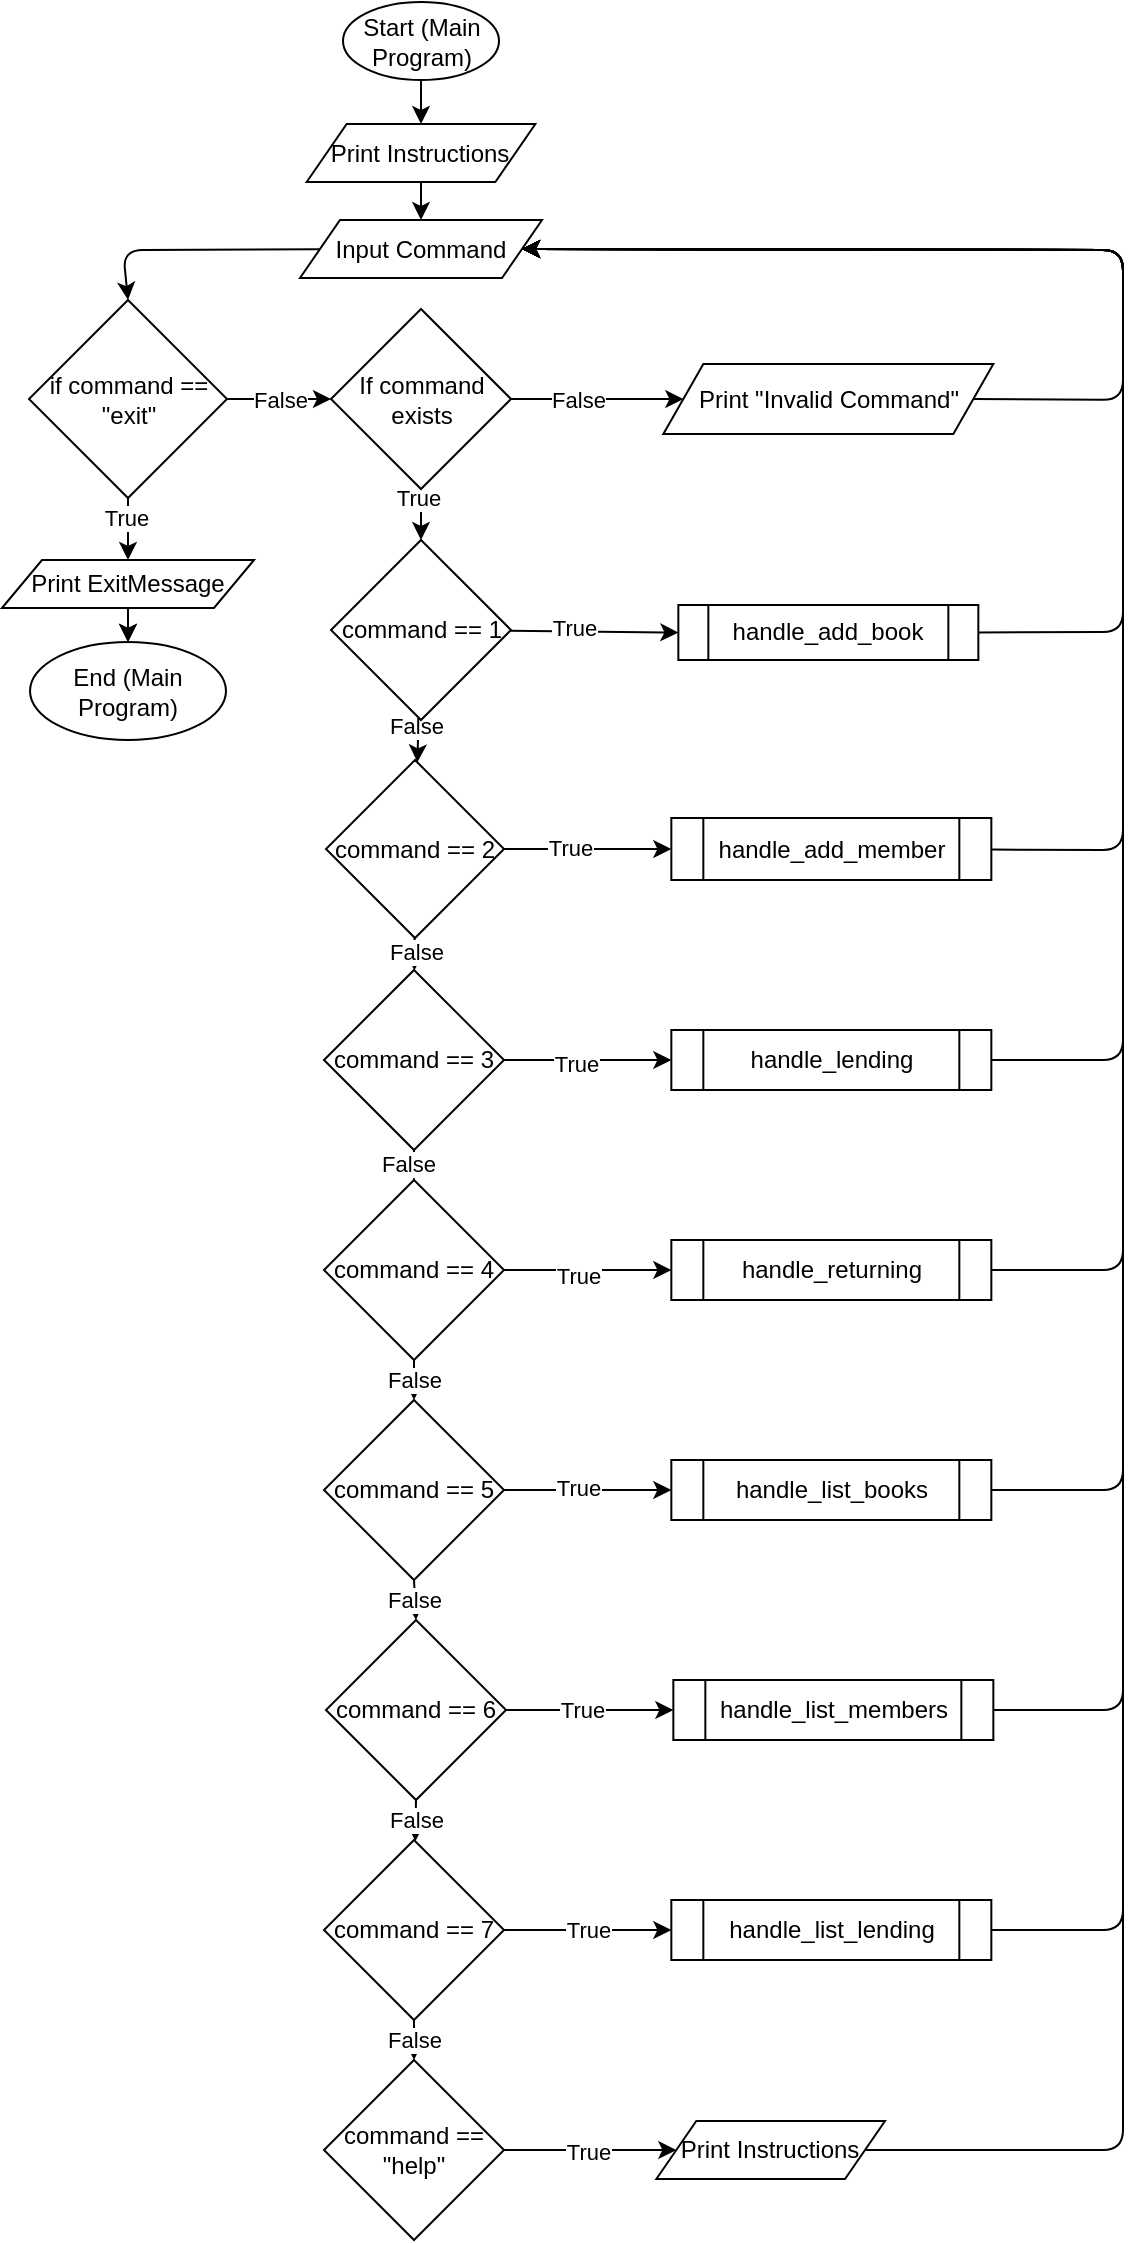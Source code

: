 <mxfile>
    <diagram id="BRqsOvJl9MOhVWcLGG0T" name="main-program">
        <mxGraphModel dx="2318" dy="2393" grid="1" gridSize="10" guides="1" tooltips="1" connect="1" arrows="1" fold="1" page="1" pageScale="1" pageWidth="827" pageHeight="1169" math="0" shadow="0">
            <root>
                <mxCell id="0"/>
                <mxCell id="1" parent="0"/>
                <mxCell id="49" style="edgeStyle=none;html=1;entryX=1;entryY=0.5;entryDx=0;entryDy=0;exitX=1;exitY=0.5;exitDx=0;exitDy=0;" edge="1" parent="1" source="2" target="6">
                    <mxGeometry relative="1" as="geometry">
                        <Array as="points">
                            <mxPoint x="-133.5" y="-829"/>
                            <mxPoint x="-133.5" y="-1020"/>
                        </Array>
                    </mxGeometry>
                </mxCell>
                <mxCell id="2" value="handle_add_book" style="shape=process;whiteSpace=wrap;html=1;backgroundOutline=1;" vertex="1" parent="1">
                    <mxGeometry x="-355.83" y="-842.5" width="150" height="27.5" as="geometry"/>
                </mxCell>
                <mxCell id="12" style="edgeStyle=none;html=1;" edge="1" parent="1" source="4" target="5">
                    <mxGeometry relative="1" as="geometry"/>
                </mxCell>
                <mxCell id="4" value="Start (Main Program)" style="ellipse;whiteSpace=wrap;html=1;" vertex="1" parent="1">
                    <mxGeometry x="-523.5" y="-1144" width="78" height="39" as="geometry"/>
                </mxCell>
                <mxCell id="13" style="edgeStyle=none;html=1;entryX=0.5;entryY=0;entryDx=0;entryDy=0;" edge="1" parent="1" source="5" target="6">
                    <mxGeometry relative="1" as="geometry"/>
                </mxCell>
                <mxCell id="5" value="Print Instructions" style="shape=parallelogram;perimeter=parallelogramPerimeter;whiteSpace=wrap;html=1;fixedSize=1;" vertex="1" parent="1">
                    <mxGeometry x="-541.66" y="-1083" width="114.33" height="29" as="geometry"/>
                </mxCell>
                <mxCell id="14" style="edgeStyle=none;html=1;entryX=0.5;entryY=0;entryDx=0;entryDy=0;" edge="1" parent="1" source="6" target="7">
                    <mxGeometry relative="1" as="geometry">
                        <Array as="points">
                            <mxPoint x="-633.5" y="-1020"/>
                        </Array>
                    </mxGeometry>
                </mxCell>
                <mxCell id="6" value="Input Command" style="shape=parallelogram;perimeter=parallelogramPerimeter;whiteSpace=wrap;html=1;fixedSize=1;" vertex="1" parent="1">
                    <mxGeometry x="-545" y="-1035" width="121" height="29" as="geometry"/>
                </mxCell>
                <mxCell id="15" value="&lt;span style=&quot;color: rgb(0, 0, 0);&quot;&gt;False&lt;/span&gt;" style="edgeStyle=none;html=1;entryX=0;entryY=0.5;entryDx=0;entryDy=0;" edge="1" parent="1" source="7" target="10">
                    <mxGeometry relative="1" as="geometry"/>
                </mxCell>
                <mxCell id="44" style="edgeStyle=none;html=1;" edge="1" parent="1" source="7" target="9">
                    <mxGeometry relative="1" as="geometry"/>
                </mxCell>
                <mxCell id="84" value="True" style="edgeLabel;html=1;align=center;verticalAlign=middle;resizable=0;points=[];" vertex="1" connectable="0" parent="44">
                    <mxGeometry x="-0.396" y="-1" relative="1" as="geometry">
                        <mxPoint as="offset"/>
                    </mxGeometry>
                </mxCell>
                <mxCell id="7" value="if command == &quot;exit&quot;" style="rhombus;whiteSpace=wrap;html=1;" vertex="1" parent="1">
                    <mxGeometry x="-680.5" y="-995" width="99" height="99" as="geometry"/>
                </mxCell>
                <mxCell id="8" value="End (Main Program)" style="ellipse;whiteSpace=wrap;html=1;" vertex="1" parent="1">
                    <mxGeometry x="-680" y="-824" width="98" height="49" as="geometry"/>
                </mxCell>
                <mxCell id="17" style="edgeStyle=none;html=1;entryX=0.5;entryY=0;entryDx=0;entryDy=0;" edge="1" parent="1" source="9" target="8">
                    <mxGeometry relative="1" as="geometry"/>
                </mxCell>
                <mxCell id="43" value="" style="edgeStyle=none;html=1;" edge="1" parent="1" source="9" target="8">
                    <mxGeometry relative="1" as="geometry"/>
                </mxCell>
                <mxCell id="9" value="Print ExitMessage" style="shape=parallelogram;perimeter=parallelogramPerimeter;whiteSpace=wrap;html=1;fixedSize=1;" vertex="1" parent="1">
                    <mxGeometry x="-694" y="-865" width="126" height="24" as="geometry"/>
                </mxCell>
                <mxCell id="18" style="edgeStyle=none;html=1;entryX=0;entryY=0.5;entryDx=0;entryDy=0;" edge="1" parent="1" source="10" target="11">
                    <mxGeometry relative="1" as="geometry"/>
                </mxCell>
                <mxCell id="70" value="False" style="edgeLabel;html=1;align=center;verticalAlign=middle;resizable=0;points=[];" vertex="1" connectable="0" parent="18">
                    <mxGeometry x="-0.237" relative="1" as="geometry">
                        <mxPoint as="offset"/>
                    </mxGeometry>
                </mxCell>
                <mxCell id="21" value="" style="edgeStyle=none;html=1;" edge="1" parent="1" source="10" target="20">
                    <mxGeometry relative="1" as="geometry"/>
                </mxCell>
                <mxCell id="71" value="True" style="edgeLabel;html=1;align=center;verticalAlign=middle;resizable=0;points=[];" vertex="1" connectable="0" parent="21">
                    <mxGeometry x="0.128" y="2" relative="1" as="geometry">
                        <mxPoint x="-4" y="-10" as="offset"/>
                    </mxGeometry>
                </mxCell>
                <mxCell id="10" value="If command exists" style="rhombus;whiteSpace=wrap;html=1;" vertex="1" parent="1">
                    <mxGeometry x="-529.5" y="-990.5" width="90" height="90" as="geometry"/>
                </mxCell>
                <mxCell id="48" style="edgeStyle=none;html=1;entryX=1;entryY=0.5;entryDx=0;entryDy=0;exitX=1;exitY=0.5;exitDx=0;exitDy=0;" edge="1" parent="1" source="11" target="6">
                    <mxGeometry relative="1" as="geometry">
                        <Array as="points">
                            <mxPoint x="-133.5" y="-945"/>
                            <mxPoint x="-133.5" y="-1020"/>
                        </Array>
                    </mxGeometry>
                </mxCell>
                <mxCell id="11" value="Print &quot;Invalid Command&quot;" style="shape=parallelogram;perimeter=parallelogramPerimeter;whiteSpace=wrap;html=1;fixedSize=1;" vertex="1" parent="1">
                    <mxGeometry x="-363.33" y="-963" width="165" height="35" as="geometry"/>
                </mxCell>
                <mxCell id="22" style="edgeStyle=none;html=1;entryX=0;entryY=0.5;entryDx=0;entryDy=0;" edge="1" parent="1" source="20" target="2">
                    <mxGeometry relative="1" as="geometry"/>
                </mxCell>
                <mxCell id="74" value="True" style="edgeLabel;html=1;align=center;verticalAlign=middle;resizable=0;points=[];" vertex="1" connectable="0" parent="22">
                    <mxGeometry x="-0.254" y="2" relative="1" as="geometry">
                        <mxPoint as="offset"/>
                    </mxGeometry>
                </mxCell>
                <mxCell id="25" value="" style="edgeStyle=none;html=1;" edge="1" parent="1" source="20" target="24">
                    <mxGeometry relative="1" as="geometry"/>
                </mxCell>
                <mxCell id="81" value="False" style="edgeLabel;html=1;align=center;verticalAlign=middle;resizable=0;points=[];" vertex="1" connectable="0" parent="25">
                    <mxGeometry x="-0.663" y="-1" relative="1" as="geometry">
                        <mxPoint as="offset"/>
                    </mxGeometry>
                </mxCell>
                <mxCell id="20" value="command == 1" style="rhombus;whiteSpace=wrap;html=1;" vertex="1" parent="1">
                    <mxGeometry x="-529.5" y="-875" width="90" height="90" as="geometry"/>
                </mxCell>
                <mxCell id="aW_VA_bcLXmK-q8SeZW4-38" value="" style="edgeStyle=none;html=1;" edge="1" parent="1" source="24" target="aW_VA_bcLXmK-q8SeZW4-37">
                    <mxGeometry relative="1" as="geometry"/>
                </mxCell>
                <mxCell id="82" value="&lt;span style=&quot;color: rgb(0, 0, 0);&quot;&gt;False&lt;/span&gt;" style="edgeLabel;html=1;align=center;verticalAlign=middle;resizable=0;points=[];" vertex="1" connectable="0" parent="aW_VA_bcLXmK-q8SeZW4-38">
                    <mxGeometry x="-0.168" relative="1" as="geometry">
                        <mxPoint as="offset"/>
                    </mxGeometry>
                </mxCell>
                <mxCell id="aW_VA_bcLXmK-q8SeZW4-44" style="edgeStyle=none;html=1;entryX=0;entryY=0.5;entryDx=0;entryDy=0;" edge="1" parent="1" source="24" target="aW_VA_bcLXmK-q8SeZW4-40">
                    <mxGeometry relative="1" as="geometry"/>
                </mxCell>
                <mxCell id="75" value="&lt;span style=&quot;color: rgb(0, 0, 0);&quot;&gt;True&lt;/span&gt;" style="edgeLabel;html=1;align=center;verticalAlign=middle;resizable=0;points=[];" vertex="1" connectable="0" parent="aW_VA_bcLXmK-q8SeZW4-44">
                    <mxGeometry x="-0.215" y="1" relative="1" as="geometry">
                        <mxPoint as="offset"/>
                    </mxGeometry>
                </mxCell>
                <mxCell id="24" value="command == 2" style="rhombus;whiteSpace=wrap;html=1;" vertex="1" parent="1">
                    <mxGeometry x="-532" y="-765" width="89" height="89" as="geometry"/>
                </mxCell>
                <mxCell id="aW_VA_bcLXmK-q8SeZW4-46" style="edgeStyle=none;html=1;entryX=0;entryY=0.5;entryDx=0;entryDy=0;" edge="1" parent="1" source="aW_VA_bcLXmK-q8SeZW4-37" target="aW_VA_bcLXmK-q8SeZW4-42">
                    <mxGeometry relative="1" as="geometry"/>
                </mxCell>
                <mxCell id="76" value="&lt;span style=&quot;color: rgb(0, 0, 0);&quot;&gt;True&lt;/span&gt;" style="edgeLabel;html=1;align=center;verticalAlign=middle;resizable=0;points=[];" vertex="1" connectable="0" parent="aW_VA_bcLXmK-q8SeZW4-46">
                    <mxGeometry x="-0.146" y="-2" relative="1" as="geometry">
                        <mxPoint as="offset"/>
                    </mxGeometry>
                </mxCell>
                <mxCell id="65" style="edgeStyle=none;html=1;exitX=0.5;exitY=1;exitDx=0;exitDy=0;entryX=0.5;entryY=0;entryDx=0;entryDy=0;" edge="1" parent="1" source="aW_VA_bcLXmK-q8SeZW4-37" target="35">
                    <mxGeometry relative="1" as="geometry"/>
                </mxCell>
                <mxCell id="83" value="&lt;span style=&quot;color: rgb(0, 0, 0);&quot;&gt;False&lt;/span&gt;" style="edgeLabel;html=1;align=center;verticalAlign=middle;resizable=0;points=[];" vertex="1" connectable="0" parent="65">
                    <mxGeometry x="-0.156" y="-3" relative="1" as="geometry">
                        <mxPoint as="offset"/>
                    </mxGeometry>
                </mxCell>
                <mxCell id="aW_VA_bcLXmK-q8SeZW4-37" value="command == 3" style="rhombus;whiteSpace=wrap;html=1;" vertex="1" parent="1">
                    <mxGeometry x="-533" y="-660" width="90" height="90" as="geometry"/>
                </mxCell>
                <mxCell id="50" style="edgeStyle=none;html=1;entryX=1;entryY=0.5;entryDx=0;entryDy=0;" edge="1" parent="1" source="aW_VA_bcLXmK-q8SeZW4-40" target="6">
                    <mxGeometry relative="1" as="geometry">
                        <Array as="points">
                            <mxPoint x="-133.5" y="-720"/>
                            <mxPoint x="-133.5" y="-1020"/>
                        </Array>
                    </mxGeometry>
                </mxCell>
                <mxCell id="aW_VA_bcLXmK-q8SeZW4-40" value="handle_add_member" style="shape=process;whiteSpace=wrap;html=1;backgroundOutline=1;" vertex="1" parent="1">
                    <mxGeometry x="-359.33" y="-736" width="160" height="31" as="geometry"/>
                </mxCell>
                <mxCell id="51" style="edgeStyle=none;html=1;entryX=1;entryY=0.5;entryDx=0;entryDy=0;" edge="1" parent="1" source="aW_VA_bcLXmK-q8SeZW4-42" target="6">
                    <mxGeometry relative="1" as="geometry">
                        <Array as="points">
                            <mxPoint x="-133.5" y="-615"/>
                            <mxPoint x="-133.5" y="-1020"/>
                        </Array>
                    </mxGeometry>
                </mxCell>
                <mxCell id="aW_VA_bcLXmK-q8SeZW4-42" value="handle_lending" style="shape=process;whiteSpace=wrap;html=1;backgroundOutline=1;" vertex="1" parent="1">
                    <mxGeometry x="-359.33" y="-630" width="160" height="30" as="geometry"/>
                </mxCell>
                <mxCell id="64" style="edgeStyle=none;html=1;entryX=0;entryY=0.5;entryDx=0;entryDy=0;" edge="1" parent="1" source="35" target="36">
                    <mxGeometry relative="1" as="geometry"/>
                </mxCell>
                <mxCell id="77" value="&lt;span style=&quot;color: rgb(0, 0, 0);&quot;&gt;True&lt;/span&gt;" style="edgeLabel;html=1;align=center;verticalAlign=middle;resizable=0;points=[];" vertex="1" connectable="0" parent="64">
                    <mxGeometry x="-0.123" y="-3" relative="1" as="geometry">
                        <mxPoint as="offset"/>
                    </mxGeometry>
                </mxCell>
                <mxCell id="66" value="&lt;span style=&quot;color: rgb(0, 0, 0);&quot;&gt;False&lt;/span&gt;" style="edgeStyle=none;html=1;exitX=0.5;exitY=1;exitDx=0;exitDy=0;" edge="1" parent="1" source="35" target="37">
                    <mxGeometry relative="1" as="geometry"/>
                </mxCell>
                <mxCell id="35" value="command == 4" style="rhombus;whiteSpace=wrap;html=1;" vertex="1" parent="1">
                    <mxGeometry x="-533" y="-555" width="90" height="90" as="geometry"/>
                </mxCell>
                <mxCell id="52" style="edgeStyle=none;html=1;entryX=1;entryY=0.5;entryDx=0;entryDy=0;" edge="1" parent="1" source="36" target="6">
                    <mxGeometry relative="1" as="geometry">
                        <Array as="points">
                            <mxPoint x="-133.5" y="-510"/>
                            <mxPoint x="-133.5" y="-1020"/>
                        </Array>
                    </mxGeometry>
                </mxCell>
                <mxCell id="36" value="handle_returning" style="shape=process;whiteSpace=wrap;html=1;backgroundOutline=1;" vertex="1" parent="1">
                    <mxGeometry x="-359.33" y="-525" width="160" height="30" as="geometry"/>
                </mxCell>
                <mxCell id="63" style="edgeStyle=none;html=1;" edge="1" parent="1" source="37" target="38">
                    <mxGeometry relative="1" as="geometry"/>
                </mxCell>
                <mxCell id="78" value="&lt;span style=&quot;color: rgb(0, 0, 0);&quot;&gt;True&lt;/span&gt;" style="edgeLabel;html=1;align=center;verticalAlign=middle;resizable=0;points=[];" vertex="1" connectable="0" parent="63">
                    <mxGeometry x="-0.123" y="1" relative="1" as="geometry">
                        <mxPoint as="offset"/>
                    </mxGeometry>
                </mxCell>
                <mxCell id="67" value="&lt;span style=&quot;color: rgb(0, 0, 0);&quot;&gt;False&lt;/span&gt;" style="edgeStyle=none;html=1;exitX=0.5;exitY=1;exitDx=0;exitDy=0;entryX=0.5;entryY=0;entryDx=0;entryDy=0;" edge="1" parent="1" source="37" target="39">
                    <mxGeometry relative="1" as="geometry"/>
                </mxCell>
                <mxCell id="37" value="command == 5" style="rhombus;whiteSpace=wrap;html=1;" vertex="1" parent="1">
                    <mxGeometry x="-533" y="-445" width="90" height="90" as="geometry"/>
                </mxCell>
                <mxCell id="53" style="edgeStyle=none;html=1;entryX=1;entryY=0.5;entryDx=0;entryDy=0;" edge="1" parent="1" source="38" target="6">
                    <mxGeometry relative="1" as="geometry">
                        <Array as="points">
                            <mxPoint x="-133.5" y="-400"/>
                            <mxPoint x="-133.5" y="-1020"/>
                        </Array>
                    </mxGeometry>
                </mxCell>
                <mxCell id="38" value="handle_list_books" style="shape=process;whiteSpace=wrap;html=1;backgroundOutline=1;" vertex="1" parent="1">
                    <mxGeometry x="-359.33" y="-415" width="160" height="30" as="geometry"/>
                </mxCell>
                <mxCell id="62" style="edgeStyle=none;html=1;entryX=0;entryY=0.5;entryDx=0;entryDy=0;" edge="1" parent="1" source="39" target="40">
                    <mxGeometry relative="1" as="geometry"/>
                </mxCell>
                <mxCell id="79" value="&lt;span style=&quot;color: rgb(0, 0, 0);&quot;&gt;True&lt;/span&gt;" style="edgeLabel;html=1;align=center;verticalAlign=middle;resizable=0;points=[];" vertex="1" connectable="0" parent="62">
                    <mxGeometry x="-0.102" relative="1" as="geometry">
                        <mxPoint as="offset"/>
                    </mxGeometry>
                </mxCell>
                <mxCell id="68" value="&lt;span style=&quot;color: rgb(0, 0, 0);&quot;&gt;False&lt;/span&gt;" style="edgeStyle=none;html=1;exitX=0.5;exitY=1;exitDx=0;exitDy=0;" edge="1" parent="1" source="39" target="41">
                    <mxGeometry relative="1" as="geometry"/>
                </mxCell>
                <mxCell id="39" value="command == 6" style="rhombus;whiteSpace=wrap;html=1;" vertex="1" parent="1">
                    <mxGeometry x="-532" y="-335" width="90" height="90" as="geometry"/>
                </mxCell>
                <mxCell id="54" style="edgeStyle=none;html=1;entryX=1;entryY=0.5;entryDx=0;entryDy=0;" edge="1" parent="1" source="40" target="6">
                    <mxGeometry relative="1" as="geometry">
                        <Array as="points">
                            <mxPoint x="-133.5" y="-290"/>
                            <mxPoint x="-133.5" y="-1020"/>
                        </Array>
                    </mxGeometry>
                </mxCell>
                <mxCell id="40" value="handle_list_members" style="shape=process;whiteSpace=wrap;html=1;backgroundOutline=1;" vertex="1" parent="1">
                    <mxGeometry x="-358.33" y="-305" width="160" height="30" as="geometry"/>
                </mxCell>
                <mxCell id="61" value="&lt;meta charset=&quot;utf-8&quot;&gt;&lt;span style=&quot;color: rgb(0, 0, 0); font-family: Helvetica; font-size: 11px; font-style: normal; font-variant-ligatures: normal; font-variant-caps: normal; font-weight: 400; letter-spacing: normal; orphans: 2; text-align: center; text-indent: 0px; text-transform: none; widows: 2; word-spacing: 0px; -webkit-text-stroke-width: 0px; white-space: nowrap; background-color: rgb(255, 255, 255); text-decoration-thickness: initial; text-decoration-style: initial; text-decoration-color: initial; display: inline !important; float: none;&quot;&gt;True&lt;/span&gt;" style="edgeStyle=none;html=1;entryX=0;entryY=0.5;entryDx=0;entryDy=0;" edge="1" parent="1" source="41" target="42">
                    <mxGeometry relative="1" as="geometry">
                        <Array as="points"/>
                    </mxGeometry>
                </mxCell>
                <mxCell id="69" value="&lt;span style=&quot;color: rgb(0, 0, 0);&quot;&gt;False&lt;/span&gt;" style="edgeStyle=none;html=1;exitX=0.5;exitY=1;exitDx=0;exitDy=0;entryX=0.5;entryY=0;entryDx=0;entryDy=0;" edge="1" parent="1" source="41" target="45">
                    <mxGeometry relative="1" as="geometry"/>
                </mxCell>
                <mxCell id="41" value="command == 7" style="rhombus;whiteSpace=wrap;html=1;" vertex="1" parent="1">
                    <mxGeometry x="-533" y="-225" width="90" height="90" as="geometry"/>
                </mxCell>
                <mxCell id="55" style="edgeStyle=none;html=1;entryX=1;entryY=0.5;entryDx=0;entryDy=0;" edge="1" parent="1" source="42" target="6">
                    <mxGeometry relative="1" as="geometry">
                        <Array as="points">
                            <mxPoint x="-133.5" y="-180"/>
                            <mxPoint x="-133.5" y="-1020"/>
                        </Array>
                    </mxGeometry>
                </mxCell>
                <mxCell id="42" value="handle_list_lending" style="shape=process;whiteSpace=wrap;html=1;backgroundOutline=1;" vertex="1" parent="1">
                    <mxGeometry x="-359.33" y="-195" width="160" height="30" as="geometry"/>
                </mxCell>
                <mxCell id="60" style="edgeStyle=none;html=1;" edge="1" parent="1" source="45" target="56">
                    <mxGeometry relative="1" as="geometry"/>
                </mxCell>
                <mxCell id="80" value="&lt;span style=&quot;color: rgb(0, 0, 0);&quot;&gt;True&lt;/span&gt;" style="edgeLabel;html=1;align=center;verticalAlign=middle;resizable=0;points=[];" vertex="1" connectable="0" parent="60">
                    <mxGeometry x="-0.038" y="-1" relative="1" as="geometry">
                        <mxPoint as="offset"/>
                    </mxGeometry>
                </mxCell>
                <mxCell id="45" value="command == &quot;help&quot;" style="rhombus;whiteSpace=wrap;html=1;" vertex="1" parent="1">
                    <mxGeometry x="-533" y="-115" width="90" height="90" as="geometry"/>
                </mxCell>
                <mxCell id="57" style="edgeStyle=none;html=1;exitX=1;exitY=0.5;exitDx=0;exitDy=0;entryX=1;entryY=0.5;entryDx=0;entryDy=0;" edge="1" parent="1" source="56" target="6">
                    <mxGeometry relative="1" as="geometry">
                        <Array as="points">
                            <mxPoint x="-133.5" y="-70"/>
                            <mxPoint x="-133.5" y="-1020"/>
                        </Array>
                    </mxGeometry>
                </mxCell>
                <mxCell id="56" value="Print Instructions" style="shape=parallelogram;perimeter=parallelogramPerimeter;whiteSpace=wrap;html=1;fixedSize=1;" vertex="1" parent="1">
                    <mxGeometry x="-366.83" y="-84.5" width="114.33" height="29" as="geometry"/>
                </mxCell>
            </root>
        </mxGraphModel>
    </diagram>
</mxfile>